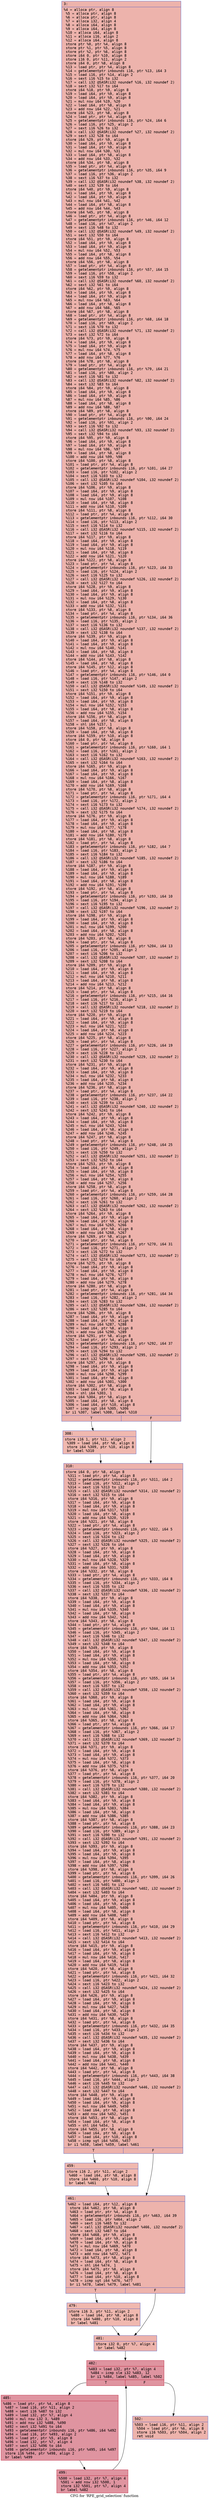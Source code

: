 digraph "CFG for 'RPE_grid_selection' function" {
	label="CFG for 'RPE_grid_selection' function";

	Node0x600002d5a490 [shape=record,color="#3d50c3ff", style=filled, fillcolor="#d6524470" fontname="Courier",label="{3:\l|  %4 = alloca ptr, align 8\l  %5 = alloca ptr, align 8\l  %6 = alloca ptr, align 8\l  %7 = alloca i32, align 4\l  %8 = alloca i64, align 8\l  %9 = alloca i64, align 8\l  %10 = alloca i64, align 8\l  %11 = alloca i16, align 2\l  %12 = alloca i64, align 8\l  store ptr %0, ptr %4, align 8\l  store ptr %1, ptr %5, align 8\l  store ptr %2, ptr %6, align 8\l  store i64 0, ptr %10, align 8\l  store i16 0, ptr %11, align 2\l  store i64 0, ptr %8, align 8\l  %13 = load ptr, ptr %4, align 8\l  %14 = getelementptr inbounds i16, ptr %13, i64 3\l  %15 = load i16, ptr %14, align 2\l  %16 = sext i16 %15 to i32\l  %17 = call i32 @SASR(i32 noundef %16, i32 noundef 2)\l  %18 = sext i32 %17 to i64\l  store i64 %18, ptr %9, align 8\l  %19 = load i64, ptr %9, align 8\l  %20 = load i64, ptr %9, align 8\l  %21 = mul nsw i64 %19, %20\l  %22 = load i64, ptr %8, align 8\l  %23 = add nsw i64 %22, %21\l  store i64 %23, ptr %8, align 8\l  %24 = load ptr, ptr %4, align 8\l  %25 = getelementptr inbounds i16, ptr %24, i64 6\l  %26 = load i16, ptr %25, align 2\l  %27 = sext i16 %26 to i32\l  %28 = call i32 @SASR(i32 noundef %27, i32 noundef 2)\l  %29 = sext i32 %28 to i64\l  store i64 %29, ptr %9, align 8\l  %30 = load i64, ptr %9, align 8\l  %31 = load i64, ptr %9, align 8\l  %32 = mul nsw i64 %30, %31\l  %33 = load i64, ptr %8, align 8\l  %34 = add nsw i64 %33, %32\l  store i64 %34, ptr %8, align 8\l  %35 = load ptr, ptr %4, align 8\l  %36 = getelementptr inbounds i16, ptr %35, i64 9\l  %37 = load i16, ptr %36, align 2\l  %38 = sext i16 %37 to i32\l  %39 = call i32 @SASR(i32 noundef %38, i32 noundef 2)\l  %40 = sext i32 %39 to i64\l  store i64 %40, ptr %9, align 8\l  %41 = load i64, ptr %9, align 8\l  %42 = load i64, ptr %9, align 8\l  %43 = mul nsw i64 %41, %42\l  %44 = load i64, ptr %8, align 8\l  %45 = add nsw i64 %44, %43\l  store i64 %45, ptr %8, align 8\l  %46 = load ptr, ptr %4, align 8\l  %47 = getelementptr inbounds i16, ptr %46, i64 12\l  %48 = load i16, ptr %47, align 2\l  %49 = sext i16 %48 to i32\l  %50 = call i32 @SASR(i32 noundef %49, i32 noundef 2)\l  %51 = sext i32 %50 to i64\l  store i64 %51, ptr %9, align 8\l  %52 = load i64, ptr %9, align 8\l  %53 = load i64, ptr %9, align 8\l  %54 = mul nsw i64 %52, %53\l  %55 = load i64, ptr %8, align 8\l  %56 = add nsw i64 %55, %54\l  store i64 %56, ptr %8, align 8\l  %57 = load ptr, ptr %4, align 8\l  %58 = getelementptr inbounds i16, ptr %57, i64 15\l  %59 = load i16, ptr %58, align 2\l  %60 = sext i16 %59 to i32\l  %61 = call i32 @SASR(i32 noundef %60, i32 noundef 2)\l  %62 = sext i32 %61 to i64\l  store i64 %62, ptr %9, align 8\l  %63 = load i64, ptr %9, align 8\l  %64 = load i64, ptr %9, align 8\l  %65 = mul nsw i64 %63, %64\l  %66 = load i64, ptr %8, align 8\l  %67 = add nsw i64 %66, %65\l  store i64 %67, ptr %8, align 8\l  %68 = load ptr, ptr %4, align 8\l  %69 = getelementptr inbounds i16, ptr %68, i64 18\l  %70 = load i16, ptr %69, align 2\l  %71 = sext i16 %70 to i32\l  %72 = call i32 @SASR(i32 noundef %71, i32 noundef 2)\l  %73 = sext i32 %72 to i64\l  store i64 %73, ptr %9, align 8\l  %74 = load i64, ptr %9, align 8\l  %75 = load i64, ptr %9, align 8\l  %76 = mul nsw i64 %74, %75\l  %77 = load i64, ptr %8, align 8\l  %78 = add nsw i64 %77, %76\l  store i64 %78, ptr %8, align 8\l  %79 = load ptr, ptr %4, align 8\l  %80 = getelementptr inbounds i16, ptr %79, i64 21\l  %81 = load i16, ptr %80, align 2\l  %82 = sext i16 %81 to i32\l  %83 = call i32 @SASR(i32 noundef %82, i32 noundef 2)\l  %84 = sext i32 %83 to i64\l  store i64 %84, ptr %9, align 8\l  %85 = load i64, ptr %9, align 8\l  %86 = load i64, ptr %9, align 8\l  %87 = mul nsw i64 %85, %86\l  %88 = load i64, ptr %8, align 8\l  %89 = add nsw i64 %88, %87\l  store i64 %89, ptr %8, align 8\l  %90 = load ptr, ptr %4, align 8\l  %91 = getelementptr inbounds i16, ptr %90, i64 24\l  %92 = load i16, ptr %91, align 2\l  %93 = sext i16 %92 to i32\l  %94 = call i32 @SASR(i32 noundef %93, i32 noundef 2)\l  %95 = sext i32 %94 to i64\l  store i64 %95, ptr %9, align 8\l  %96 = load i64, ptr %9, align 8\l  %97 = load i64, ptr %9, align 8\l  %98 = mul nsw i64 %96, %97\l  %99 = load i64, ptr %8, align 8\l  %100 = add nsw i64 %99, %98\l  store i64 %100, ptr %8, align 8\l  %101 = load ptr, ptr %4, align 8\l  %102 = getelementptr inbounds i16, ptr %101, i64 27\l  %103 = load i16, ptr %102, align 2\l  %104 = sext i16 %103 to i32\l  %105 = call i32 @SASR(i32 noundef %104, i32 noundef 2)\l  %106 = sext i32 %105 to i64\l  store i64 %106, ptr %9, align 8\l  %107 = load i64, ptr %9, align 8\l  %108 = load i64, ptr %9, align 8\l  %109 = mul nsw i64 %107, %108\l  %110 = load i64, ptr %8, align 8\l  %111 = add nsw i64 %110, %109\l  store i64 %111, ptr %8, align 8\l  %112 = load ptr, ptr %4, align 8\l  %113 = getelementptr inbounds i16, ptr %112, i64 30\l  %114 = load i16, ptr %113, align 2\l  %115 = sext i16 %114 to i32\l  %116 = call i32 @SASR(i32 noundef %115, i32 noundef 2)\l  %117 = sext i32 %116 to i64\l  store i64 %117, ptr %9, align 8\l  %118 = load i64, ptr %9, align 8\l  %119 = load i64, ptr %9, align 8\l  %120 = mul nsw i64 %118, %119\l  %121 = load i64, ptr %8, align 8\l  %122 = add nsw i64 %121, %120\l  store i64 %122, ptr %8, align 8\l  %123 = load ptr, ptr %4, align 8\l  %124 = getelementptr inbounds i16, ptr %123, i64 33\l  %125 = load i16, ptr %124, align 2\l  %126 = sext i16 %125 to i32\l  %127 = call i32 @SASR(i32 noundef %126, i32 noundef 2)\l  %128 = sext i32 %127 to i64\l  store i64 %128, ptr %9, align 8\l  %129 = load i64, ptr %9, align 8\l  %130 = load i64, ptr %9, align 8\l  %131 = mul nsw i64 %129, %130\l  %132 = load i64, ptr %8, align 8\l  %133 = add nsw i64 %132, %131\l  store i64 %133, ptr %8, align 8\l  %134 = load ptr, ptr %4, align 8\l  %135 = getelementptr inbounds i16, ptr %134, i64 36\l  %136 = load i16, ptr %135, align 2\l  %137 = sext i16 %136 to i32\l  %138 = call i32 @SASR(i32 noundef %137, i32 noundef 2)\l  %139 = sext i32 %138 to i64\l  store i64 %139, ptr %9, align 8\l  %140 = load i64, ptr %9, align 8\l  %141 = load i64, ptr %9, align 8\l  %142 = mul nsw i64 %140, %141\l  %143 = load i64, ptr %8, align 8\l  %144 = add nsw i64 %143, %142\l  store i64 %144, ptr %8, align 8\l  %145 = load i64, ptr %8, align 8\l  store i64 %145, ptr %12, align 8\l  %146 = load ptr, ptr %4, align 8\l  %147 = getelementptr inbounds i16, ptr %146, i64 0\l  %148 = load i16, ptr %147, align 2\l  %149 = sext i16 %148 to i32\l  %150 = call i32 @SASR(i32 noundef %149, i32 noundef 2)\l  %151 = sext i32 %150 to i64\l  store i64 %151, ptr %9, align 8\l  %152 = load i64, ptr %9, align 8\l  %153 = load i64, ptr %9, align 8\l  %154 = mul nsw i64 %152, %153\l  %155 = load i64, ptr %8, align 8\l  %156 = add nsw i64 %155, %154\l  store i64 %156, ptr %8, align 8\l  %157 = load i64, ptr %8, align 8\l  %158 = shl i64 %157, 1\l  store i64 %158, ptr %8, align 8\l  %159 = load i64, ptr %8, align 8\l  store i64 %159, ptr %10, align 8\l  store i64 0, ptr %8, align 8\l  %160 = load ptr, ptr %4, align 8\l  %161 = getelementptr inbounds i16, ptr %160, i64 1\l  %162 = load i16, ptr %161, align 2\l  %163 = sext i16 %162 to i32\l  %164 = call i32 @SASR(i32 noundef %163, i32 noundef 2)\l  %165 = sext i32 %164 to i64\l  store i64 %165, ptr %9, align 8\l  %166 = load i64, ptr %9, align 8\l  %167 = load i64, ptr %9, align 8\l  %168 = mul nsw i64 %166, %167\l  %169 = load i64, ptr %8, align 8\l  %170 = add nsw i64 %169, %168\l  store i64 %170, ptr %8, align 8\l  %171 = load ptr, ptr %4, align 8\l  %172 = getelementptr inbounds i16, ptr %171, i64 4\l  %173 = load i16, ptr %172, align 2\l  %174 = sext i16 %173 to i32\l  %175 = call i32 @SASR(i32 noundef %174, i32 noundef 2)\l  %176 = sext i32 %175 to i64\l  store i64 %176, ptr %9, align 8\l  %177 = load i64, ptr %9, align 8\l  %178 = load i64, ptr %9, align 8\l  %179 = mul nsw i64 %177, %178\l  %180 = load i64, ptr %8, align 8\l  %181 = add nsw i64 %180, %179\l  store i64 %181, ptr %8, align 8\l  %182 = load ptr, ptr %4, align 8\l  %183 = getelementptr inbounds i16, ptr %182, i64 7\l  %184 = load i16, ptr %183, align 2\l  %185 = sext i16 %184 to i32\l  %186 = call i32 @SASR(i32 noundef %185, i32 noundef 2)\l  %187 = sext i32 %186 to i64\l  store i64 %187, ptr %9, align 8\l  %188 = load i64, ptr %9, align 8\l  %189 = load i64, ptr %9, align 8\l  %190 = mul nsw i64 %188, %189\l  %191 = load i64, ptr %8, align 8\l  %192 = add nsw i64 %191, %190\l  store i64 %192, ptr %8, align 8\l  %193 = load ptr, ptr %4, align 8\l  %194 = getelementptr inbounds i16, ptr %193, i64 10\l  %195 = load i16, ptr %194, align 2\l  %196 = sext i16 %195 to i32\l  %197 = call i32 @SASR(i32 noundef %196, i32 noundef 2)\l  %198 = sext i32 %197 to i64\l  store i64 %198, ptr %9, align 8\l  %199 = load i64, ptr %9, align 8\l  %200 = load i64, ptr %9, align 8\l  %201 = mul nsw i64 %199, %200\l  %202 = load i64, ptr %8, align 8\l  %203 = add nsw i64 %202, %201\l  store i64 %203, ptr %8, align 8\l  %204 = load ptr, ptr %4, align 8\l  %205 = getelementptr inbounds i16, ptr %204, i64 13\l  %206 = load i16, ptr %205, align 2\l  %207 = sext i16 %206 to i32\l  %208 = call i32 @SASR(i32 noundef %207, i32 noundef 2)\l  %209 = sext i32 %208 to i64\l  store i64 %209, ptr %9, align 8\l  %210 = load i64, ptr %9, align 8\l  %211 = load i64, ptr %9, align 8\l  %212 = mul nsw i64 %210, %211\l  %213 = load i64, ptr %8, align 8\l  %214 = add nsw i64 %213, %212\l  store i64 %214, ptr %8, align 8\l  %215 = load ptr, ptr %4, align 8\l  %216 = getelementptr inbounds i16, ptr %215, i64 16\l  %217 = load i16, ptr %216, align 2\l  %218 = sext i16 %217 to i32\l  %219 = call i32 @SASR(i32 noundef %218, i32 noundef 2)\l  %220 = sext i32 %219 to i64\l  store i64 %220, ptr %9, align 8\l  %221 = load i64, ptr %9, align 8\l  %222 = load i64, ptr %9, align 8\l  %223 = mul nsw i64 %221, %222\l  %224 = load i64, ptr %8, align 8\l  %225 = add nsw i64 %224, %223\l  store i64 %225, ptr %8, align 8\l  %226 = load ptr, ptr %4, align 8\l  %227 = getelementptr inbounds i16, ptr %226, i64 19\l  %228 = load i16, ptr %227, align 2\l  %229 = sext i16 %228 to i32\l  %230 = call i32 @SASR(i32 noundef %229, i32 noundef 2)\l  %231 = sext i32 %230 to i64\l  store i64 %231, ptr %9, align 8\l  %232 = load i64, ptr %9, align 8\l  %233 = load i64, ptr %9, align 8\l  %234 = mul nsw i64 %232, %233\l  %235 = load i64, ptr %8, align 8\l  %236 = add nsw i64 %235, %234\l  store i64 %236, ptr %8, align 8\l  %237 = load ptr, ptr %4, align 8\l  %238 = getelementptr inbounds i16, ptr %237, i64 22\l  %239 = load i16, ptr %238, align 2\l  %240 = sext i16 %239 to i32\l  %241 = call i32 @SASR(i32 noundef %240, i32 noundef 2)\l  %242 = sext i32 %241 to i64\l  store i64 %242, ptr %9, align 8\l  %243 = load i64, ptr %9, align 8\l  %244 = load i64, ptr %9, align 8\l  %245 = mul nsw i64 %243, %244\l  %246 = load i64, ptr %8, align 8\l  %247 = add nsw i64 %246, %245\l  store i64 %247, ptr %8, align 8\l  %248 = load ptr, ptr %4, align 8\l  %249 = getelementptr inbounds i16, ptr %248, i64 25\l  %250 = load i16, ptr %249, align 2\l  %251 = sext i16 %250 to i32\l  %252 = call i32 @SASR(i32 noundef %251, i32 noundef 2)\l  %253 = sext i32 %252 to i64\l  store i64 %253, ptr %9, align 8\l  %254 = load i64, ptr %9, align 8\l  %255 = load i64, ptr %9, align 8\l  %256 = mul nsw i64 %254, %255\l  %257 = load i64, ptr %8, align 8\l  %258 = add nsw i64 %257, %256\l  store i64 %258, ptr %8, align 8\l  %259 = load ptr, ptr %4, align 8\l  %260 = getelementptr inbounds i16, ptr %259, i64 28\l  %261 = load i16, ptr %260, align 2\l  %262 = sext i16 %261 to i32\l  %263 = call i32 @SASR(i32 noundef %262, i32 noundef 2)\l  %264 = sext i32 %263 to i64\l  store i64 %264, ptr %9, align 8\l  %265 = load i64, ptr %9, align 8\l  %266 = load i64, ptr %9, align 8\l  %267 = mul nsw i64 %265, %266\l  %268 = load i64, ptr %8, align 8\l  %269 = add nsw i64 %268, %267\l  store i64 %269, ptr %8, align 8\l  %270 = load ptr, ptr %4, align 8\l  %271 = getelementptr inbounds i16, ptr %270, i64 31\l  %272 = load i16, ptr %271, align 2\l  %273 = sext i16 %272 to i32\l  %274 = call i32 @SASR(i32 noundef %273, i32 noundef 2)\l  %275 = sext i32 %274 to i64\l  store i64 %275, ptr %9, align 8\l  %276 = load i64, ptr %9, align 8\l  %277 = load i64, ptr %9, align 8\l  %278 = mul nsw i64 %276, %277\l  %279 = load i64, ptr %8, align 8\l  %280 = add nsw i64 %279, %278\l  store i64 %280, ptr %8, align 8\l  %281 = load ptr, ptr %4, align 8\l  %282 = getelementptr inbounds i16, ptr %281, i64 34\l  %283 = load i16, ptr %282, align 2\l  %284 = sext i16 %283 to i32\l  %285 = call i32 @SASR(i32 noundef %284, i32 noundef 2)\l  %286 = sext i32 %285 to i64\l  store i64 %286, ptr %9, align 8\l  %287 = load i64, ptr %9, align 8\l  %288 = load i64, ptr %9, align 8\l  %289 = mul nsw i64 %287, %288\l  %290 = load i64, ptr %8, align 8\l  %291 = add nsw i64 %290, %289\l  store i64 %291, ptr %8, align 8\l  %292 = load ptr, ptr %4, align 8\l  %293 = getelementptr inbounds i16, ptr %292, i64 37\l  %294 = load i16, ptr %293, align 2\l  %295 = sext i16 %294 to i32\l  %296 = call i32 @SASR(i32 noundef %295, i32 noundef 2)\l  %297 = sext i32 %296 to i64\l  store i64 %297, ptr %9, align 8\l  %298 = load i64, ptr %9, align 8\l  %299 = load i64, ptr %9, align 8\l  %300 = mul nsw i64 %298, %299\l  %301 = load i64, ptr %8, align 8\l  %302 = add nsw i64 %301, %300\l  store i64 %302, ptr %8, align 8\l  %303 = load i64, ptr %8, align 8\l  %304 = shl i64 %303, 1\l  store i64 %304, ptr %8, align 8\l  %305 = load i64, ptr %8, align 8\l  %306 = load i64, ptr %10, align 8\l  %307 = icmp sgt i64 %305, %306\l  br i1 %307, label %308, label %310\l|{<s0>T|<s1>F}}"];
	Node0x600002d5a490:s0 -> Node0x600002d5a580[tooltip="3 -> 308\nProbability 50.00%" ];
	Node0x600002d5a490:s1 -> Node0x600002d5a5d0[tooltip="3 -> 310\nProbability 50.00%" ];
	Node0x600002d5a580 [shape=record,color="#3d50c3ff", style=filled, fillcolor="#dc5d4a70" fontname="Courier",label="{308:\l|  store i16 1, ptr %11, align 2\l  %309 = load i64, ptr %8, align 8\l  store i64 %309, ptr %10, align 8\l  br label %310\l}"];
	Node0x600002d5a580 -> Node0x600002d5a5d0[tooltip="308 -> 310\nProbability 100.00%" ];
	Node0x600002d5a5d0 [shape=record,color="#3d50c3ff", style=filled, fillcolor="#d6524470" fontname="Courier",label="{310:\l|  store i64 0, ptr %8, align 8\l  %311 = load ptr, ptr %4, align 8\l  %312 = getelementptr inbounds i16, ptr %311, i64 2\l  %313 = load i16, ptr %312, align 2\l  %314 = sext i16 %313 to i32\l  %315 = call i32 @SASR(i32 noundef %314, i32 noundef 2)\l  %316 = sext i32 %315 to i64\l  store i64 %316, ptr %9, align 8\l  %317 = load i64, ptr %9, align 8\l  %318 = load i64, ptr %9, align 8\l  %319 = mul nsw i64 %317, %318\l  %320 = load i64, ptr %8, align 8\l  %321 = add nsw i64 %320, %319\l  store i64 %321, ptr %8, align 8\l  %322 = load ptr, ptr %4, align 8\l  %323 = getelementptr inbounds i16, ptr %322, i64 5\l  %324 = load i16, ptr %323, align 2\l  %325 = sext i16 %324 to i32\l  %326 = call i32 @SASR(i32 noundef %325, i32 noundef 2)\l  %327 = sext i32 %326 to i64\l  store i64 %327, ptr %9, align 8\l  %328 = load i64, ptr %9, align 8\l  %329 = load i64, ptr %9, align 8\l  %330 = mul nsw i64 %328, %329\l  %331 = load i64, ptr %8, align 8\l  %332 = add nsw i64 %331, %330\l  store i64 %332, ptr %8, align 8\l  %333 = load ptr, ptr %4, align 8\l  %334 = getelementptr inbounds i16, ptr %333, i64 8\l  %335 = load i16, ptr %334, align 2\l  %336 = sext i16 %335 to i32\l  %337 = call i32 @SASR(i32 noundef %336, i32 noundef 2)\l  %338 = sext i32 %337 to i64\l  store i64 %338, ptr %9, align 8\l  %339 = load i64, ptr %9, align 8\l  %340 = load i64, ptr %9, align 8\l  %341 = mul nsw i64 %339, %340\l  %342 = load i64, ptr %8, align 8\l  %343 = add nsw i64 %342, %341\l  store i64 %343, ptr %8, align 8\l  %344 = load ptr, ptr %4, align 8\l  %345 = getelementptr inbounds i16, ptr %344, i64 11\l  %346 = load i16, ptr %345, align 2\l  %347 = sext i16 %346 to i32\l  %348 = call i32 @SASR(i32 noundef %347, i32 noundef 2)\l  %349 = sext i32 %348 to i64\l  store i64 %349, ptr %9, align 8\l  %350 = load i64, ptr %9, align 8\l  %351 = load i64, ptr %9, align 8\l  %352 = mul nsw i64 %350, %351\l  %353 = load i64, ptr %8, align 8\l  %354 = add nsw i64 %353, %352\l  store i64 %354, ptr %8, align 8\l  %355 = load ptr, ptr %4, align 8\l  %356 = getelementptr inbounds i16, ptr %355, i64 14\l  %357 = load i16, ptr %356, align 2\l  %358 = sext i16 %357 to i32\l  %359 = call i32 @SASR(i32 noundef %358, i32 noundef 2)\l  %360 = sext i32 %359 to i64\l  store i64 %360, ptr %9, align 8\l  %361 = load i64, ptr %9, align 8\l  %362 = load i64, ptr %9, align 8\l  %363 = mul nsw i64 %361, %362\l  %364 = load i64, ptr %8, align 8\l  %365 = add nsw i64 %364, %363\l  store i64 %365, ptr %8, align 8\l  %366 = load ptr, ptr %4, align 8\l  %367 = getelementptr inbounds i16, ptr %366, i64 17\l  %368 = load i16, ptr %367, align 2\l  %369 = sext i16 %368 to i32\l  %370 = call i32 @SASR(i32 noundef %369, i32 noundef 2)\l  %371 = sext i32 %370 to i64\l  store i64 %371, ptr %9, align 8\l  %372 = load i64, ptr %9, align 8\l  %373 = load i64, ptr %9, align 8\l  %374 = mul nsw i64 %372, %373\l  %375 = load i64, ptr %8, align 8\l  %376 = add nsw i64 %375, %374\l  store i64 %376, ptr %8, align 8\l  %377 = load ptr, ptr %4, align 8\l  %378 = getelementptr inbounds i16, ptr %377, i64 20\l  %379 = load i16, ptr %378, align 2\l  %380 = sext i16 %379 to i32\l  %381 = call i32 @SASR(i32 noundef %380, i32 noundef 2)\l  %382 = sext i32 %381 to i64\l  store i64 %382, ptr %9, align 8\l  %383 = load i64, ptr %9, align 8\l  %384 = load i64, ptr %9, align 8\l  %385 = mul nsw i64 %383, %384\l  %386 = load i64, ptr %8, align 8\l  %387 = add nsw i64 %386, %385\l  store i64 %387, ptr %8, align 8\l  %388 = load ptr, ptr %4, align 8\l  %389 = getelementptr inbounds i16, ptr %388, i64 23\l  %390 = load i16, ptr %389, align 2\l  %391 = sext i16 %390 to i32\l  %392 = call i32 @SASR(i32 noundef %391, i32 noundef 2)\l  %393 = sext i32 %392 to i64\l  store i64 %393, ptr %9, align 8\l  %394 = load i64, ptr %9, align 8\l  %395 = load i64, ptr %9, align 8\l  %396 = mul nsw i64 %394, %395\l  %397 = load i64, ptr %8, align 8\l  %398 = add nsw i64 %397, %396\l  store i64 %398, ptr %8, align 8\l  %399 = load ptr, ptr %4, align 8\l  %400 = getelementptr inbounds i16, ptr %399, i64 26\l  %401 = load i16, ptr %400, align 2\l  %402 = sext i16 %401 to i32\l  %403 = call i32 @SASR(i32 noundef %402, i32 noundef 2)\l  %404 = sext i32 %403 to i64\l  store i64 %404, ptr %9, align 8\l  %405 = load i64, ptr %9, align 8\l  %406 = load i64, ptr %9, align 8\l  %407 = mul nsw i64 %405, %406\l  %408 = load i64, ptr %8, align 8\l  %409 = add nsw i64 %408, %407\l  store i64 %409, ptr %8, align 8\l  %410 = load ptr, ptr %4, align 8\l  %411 = getelementptr inbounds i16, ptr %410, i64 29\l  %412 = load i16, ptr %411, align 2\l  %413 = sext i16 %412 to i32\l  %414 = call i32 @SASR(i32 noundef %413, i32 noundef 2)\l  %415 = sext i32 %414 to i64\l  store i64 %415, ptr %9, align 8\l  %416 = load i64, ptr %9, align 8\l  %417 = load i64, ptr %9, align 8\l  %418 = mul nsw i64 %416, %417\l  %419 = load i64, ptr %8, align 8\l  %420 = add nsw i64 %419, %418\l  store i64 %420, ptr %8, align 8\l  %421 = load ptr, ptr %4, align 8\l  %422 = getelementptr inbounds i16, ptr %421, i64 32\l  %423 = load i16, ptr %422, align 2\l  %424 = sext i16 %423 to i32\l  %425 = call i32 @SASR(i32 noundef %424, i32 noundef 2)\l  %426 = sext i32 %425 to i64\l  store i64 %426, ptr %9, align 8\l  %427 = load i64, ptr %9, align 8\l  %428 = load i64, ptr %9, align 8\l  %429 = mul nsw i64 %427, %428\l  %430 = load i64, ptr %8, align 8\l  %431 = add nsw i64 %430, %429\l  store i64 %431, ptr %8, align 8\l  %432 = load ptr, ptr %4, align 8\l  %433 = getelementptr inbounds i16, ptr %432, i64 35\l  %434 = load i16, ptr %433, align 2\l  %435 = sext i16 %434 to i32\l  %436 = call i32 @SASR(i32 noundef %435, i32 noundef 2)\l  %437 = sext i32 %436 to i64\l  store i64 %437, ptr %9, align 8\l  %438 = load i64, ptr %9, align 8\l  %439 = load i64, ptr %9, align 8\l  %440 = mul nsw i64 %438, %439\l  %441 = load i64, ptr %8, align 8\l  %442 = add nsw i64 %441, %440\l  store i64 %442, ptr %8, align 8\l  %443 = load ptr, ptr %4, align 8\l  %444 = getelementptr inbounds i16, ptr %443, i64 38\l  %445 = load i16, ptr %444, align 2\l  %446 = sext i16 %445 to i32\l  %447 = call i32 @SASR(i32 noundef %446, i32 noundef 2)\l  %448 = sext i32 %447 to i64\l  store i64 %448, ptr %9, align 8\l  %449 = load i64, ptr %9, align 8\l  %450 = load i64, ptr %9, align 8\l  %451 = mul nsw i64 %449, %450\l  %452 = load i64, ptr %8, align 8\l  %453 = add nsw i64 %452, %451\l  store i64 %453, ptr %8, align 8\l  %454 = load i64, ptr %8, align 8\l  %455 = shl i64 %454, 1\l  store i64 %455, ptr %8, align 8\l  %456 = load i64, ptr %8, align 8\l  %457 = load i64, ptr %10, align 8\l  %458 = icmp sgt i64 %456, %457\l  br i1 %458, label %459, label %461\l|{<s0>T|<s1>F}}"];
	Node0x600002d5a5d0:s0 -> Node0x600002d5a620[tooltip="310 -> 459\nProbability 50.00%" ];
	Node0x600002d5a5d0:s1 -> Node0x600002d5a670[tooltip="310 -> 461\nProbability 50.00%" ];
	Node0x600002d5a620 [shape=record,color="#3d50c3ff", style=filled, fillcolor="#dc5d4a70" fontname="Courier",label="{459:\l|  store i16 2, ptr %11, align 2\l  %460 = load i64, ptr %8, align 8\l  store i64 %460, ptr %10, align 8\l  br label %461\l}"];
	Node0x600002d5a620 -> Node0x600002d5a670[tooltip="459 -> 461\nProbability 100.00%" ];
	Node0x600002d5a670 [shape=record,color="#3d50c3ff", style=filled, fillcolor="#d6524470" fontname="Courier",label="{461:\l|  %462 = load i64, ptr %12, align 8\l  store i64 %462, ptr %8, align 8\l  %463 = load ptr, ptr %4, align 8\l  %464 = getelementptr inbounds i16, ptr %463, i64 39\l  %465 = load i16, ptr %464, align 2\l  %466 = sext i16 %465 to i32\l  %467 = call i32 @SASR(i32 noundef %466, i32 noundef 2)\l  %468 = sext i32 %467 to i64\l  store i64 %468, ptr %9, align 8\l  %469 = load i64, ptr %9, align 8\l  %470 = load i64, ptr %9, align 8\l  %471 = mul nsw i64 %469, %470\l  %472 = load i64, ptr %8, align 8\l  %473 = add nsw i64 %472, %471\l  store i64 %473, ptr %8, align 8\l  %474 = load i64, ptr %8, align 8\l  %475 = shl i64 %474, 1\l  store i64 %475, ptr %8, align 8\l  %476 = load i64, ptr %8, align 8\l  %477 = load i64, ptr %10, align 8\l  %478 = icmp sgt i64 %476, %477\l  br i1 %478, label %479, label %481\l|{<s0>T|<s1>F}}"];
	Node0x600002d5a670:s0 -> Node0x600002d5a6c0[tooltip="461 -> 479\nProbability 50.00%" ];
	Node0x600002d5a670:s1 -> Node0x600002d5a710[tooltip="461 -> 481\nProbability 50.00%" ];
	Node0x600002d5a6c0 [shape=record,color="#3d50c3ff", style=filled, fillcolor="#dc5d4a70" fontname="Courier",label="{479:\l|  store i16 3, ptr %11, align 2\l  %480 = load i64, ptr %8, align 8\l  store i64 %480, ptr %10, align 8\l  br label %481\l}"];
	Node0x600002d5a6c0 -> Node0x600002d5a710[tooltip="479 -> 481\nProbability 100.00%" ];
	Node0x600002d5a710 [shape=record,color="#3d50c3ff", style=filled, fillcolor="#d6524470" fontname="Courier",label="{481:\l|  store i32 0, ptr %7, align 4\l  br label %482\l}"];
	Node0x600002d5a710 -> Node0x600002d5a760[tooltip="481 -> 482\nProbability 100.00%" ];
	Node0x600002d5a760 [shape=record,color="#b70d28ff", style=filled, fillcolor="#b70d2870" fontname="Courier",label="{482:\l|  %483 = load i32, ptr %7, align 4\l  %484 = icmp sle i32 %483, 12\l  br i1 %484, label %485, label %502\l|{<s0>T|<s1>F}}"];
	Node0x600002d5a760:s0 -> Node0x600002d5a7b0[tooltip="482 -> 485\nProbability 96.88%" ];
	Node0x600002d5a760:s1 -> Node0x600002d5a850[tooltip="482 -> 502\nProbability 3.12%" ];
	Node0x600002d5a7b0 [shape=record,color="#b70d28ff", style=filled, fillcolor="#b70d2870" fontname="Courier",label="{485:\l|  %486 = load ptr, ptr %4, align 8\l  %487 = load i16, ptr %11, align 2\l  %488 = sext i16 %487 to i32\l  %489 = load i32, ptr %7, align 4\l  %490 = mul nsw i32 3, %489\l  %491 = add nsw i32 %488, %490\l  %492 = sext i32 %491 to i64\l  %493 = getelementptr inbounds i16, ptr %486, i64 %492\l  %494 = load i16, ptr %493, align 2\l  %495 = load ptr, ptr %5, align 8\l  %496 = load i32, ptr %7, align 4\l  %497 = sext i32 %496 to i64\l  %498 = getelementptr inbounds i16, ptr %495, i64 %497\l  store i16 %494, ptr %498, align 2\l  br label %499\l}"];
	Node0x600002d5a7b0 -> Node0x600002d5a800[tooltip="485 -> 499\nProbability 100.00%" ];
	Node0x600002d5a800 [shape=record,color="#b70d28ff", style=filled, fillcolor="#b70d2870" fontname="Courier",label="{499:\l|  %500 = load i32, ptr %7, align 4\l  %501 = add nsw i32 %500, 1\l  store i32 %501, ptr %7, align 4\l  br label %482\l}"];
	Node0x600002d5a800 -> Node0x600002d5a760[tooltip="499 -> 482\nProbability 100.00%" ];
	Node0x600002d5a850 [shape=record,color="#3d50c3ff", style=filled, fillcolor="#d6524470" fontname="Courier",label="{502:\l|  %503 = load i16, ptr %11, align 2\l  %504 = load ptr, ptr %6, align 8\l  store i16 %503, ptr %504, align 2\l  ret void\l}"];
}
